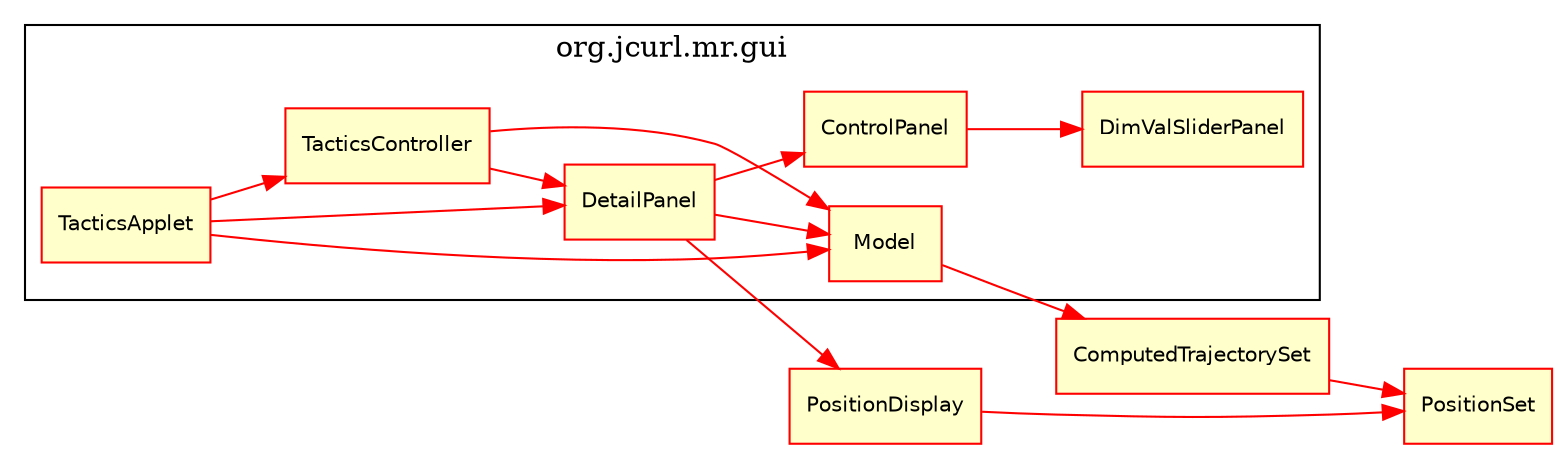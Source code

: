 #!/usr/bin/dot -Tsvg -o TaticsApplet.svg
/*
    $Id: deployment.dot 12872 2006-10-31 16:59:40Z rohrmoser $

        See http://www.graphviz.org/Documentation.php
*/
digraph G {
        rankdir=LR;

        edge [fontname="Helvetica",fontsize=10, fontcolor="black", labelfontname="Helvetica",labelfontsize=10, color="red"];
        node [fontname="Helvetica",fontsize=10, fontcolor="black", shape=record, color="red", style=filled, fillcolor="#FFFFCC"];
        compound=true;
/* size="10,8"; node [color=lightblue2, style=filled, fontsize=7]; */

subgraph cluster_org_jcurl_mr_gui { 
        ControlPanel;
        DetailPanel;
        DimValSliderPanel;
        Model;
        TacticsApplet;
        TacticsController;
        label="org.jcurl.mr.gui"; 
}

TacticsApplet -> TacticsController;
TacticsApplet -> DetailPanel;
TacticsApplet -> Model;

TacticsController -> Model;
TacticsController -> DetailPanel;

DetailPanel -> Model;
DetailPanel -> PositionDisplay;
DetailPanel -> ControlPanel;

ControlPanel -> DimValSliderPanel;

Model -> ComputedTrajectorySet;

ComputedTrajectorySet -> PositionSet;

PositionDisplay -> PositionSet;

/* PositionSet -> PositionDisplay [style="dashed"]; */
}